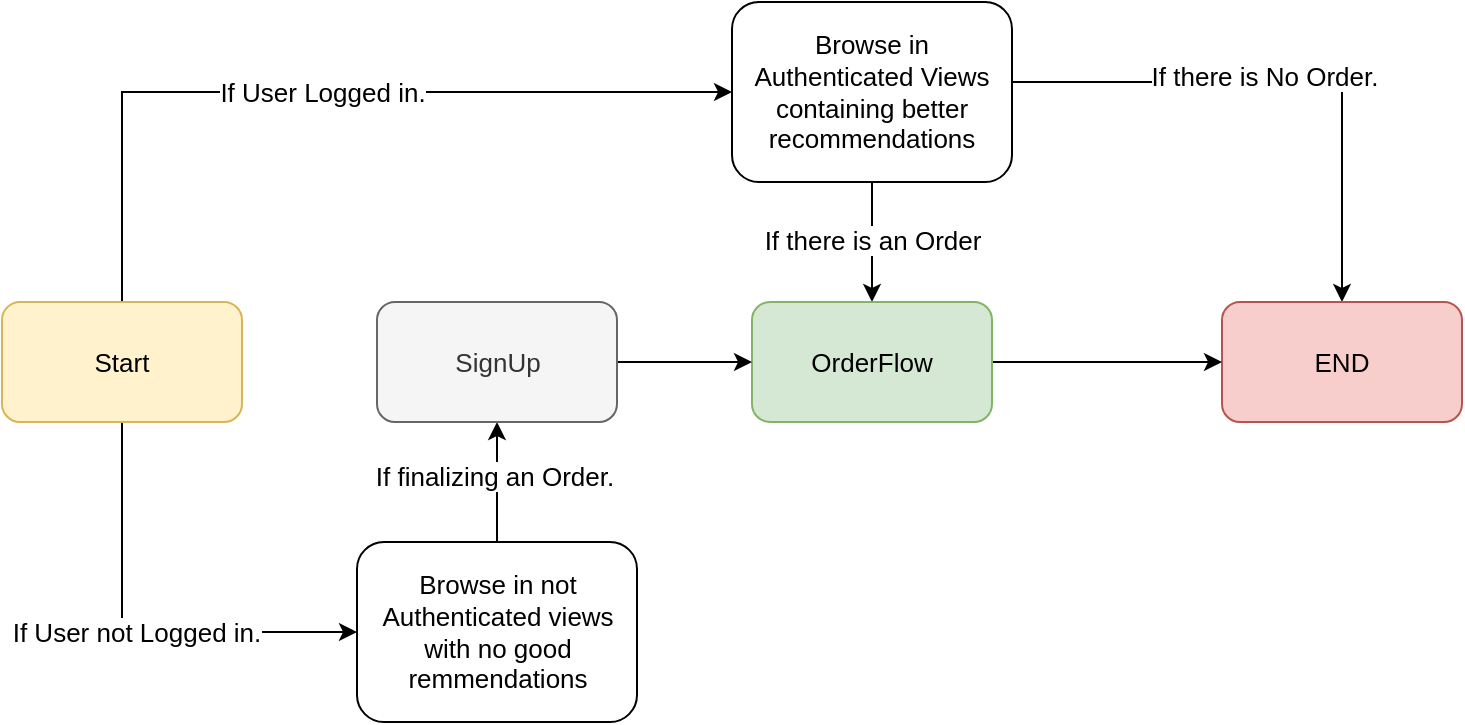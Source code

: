 <mxfile version="11.0.1" type="github"><diagram id="j-Lf8JdA0zAw9ZUyeIfx" name="Page-1"><mxGraphModel dx="946" dy="616" grid="1" gridSize="10" guides="1" tooltips="1" connect="1" arrows="1" fold="1" page="1" pageScale="1" pageWidth="850" pageHeight="1100" math="0" shadow="0"><root><mxCell id="0"/><mxCell id="1" parent="0"/><mxCell id="0iUkeMoJZqMELHWTto6I-3" value="If User Logged in." style="edgeStyle=orthogonalEdgeStyle;rounded=0;orthogonalLoop=1;jettySize=auto;html=1;fontSize=13;entryX=0;entryY=0.5;entryDx=0;entryDy=0;" edge="1" parent="1" source="0iUkeMoJZqMELHWTto6I-1" target="0iUkeMoJZqMELHWTto6I-2"><mxGeometry relative="1" as="geometry"><mxPoint x="390" y="95" as="targetPoint"/><Array as="points"><mxPoint x="110" y="95"/></Array></mxGeometry></mxCell><mxCell id="0iUkeMoJZqMELHWTto6I-15" value="If User not Logged in." style="edgeStyle=orthogonalEdgeStyle;rounded=0;orthogonalLoop=1;jettySize=auto;html=1;exitX=0.5;exitY=1;exitDx=0;exitDy=0;entryX=0;entryY=0.5;entryDx=0;entryDy=0;fontSize=13;" edge="1" parent="1" source="0iUkeMoJZqMELHWTto6I-1" target="0iUkeMoJZqMELHWTto6I-14"><mxGeometry relative="1" as="geometry"><Array as="points"><mxPoint x="110" y="365"/></Array></mxGeometry></mxCell><mxCell id="0iUkeMoJZqMELHWTto6I-1" value="Start" style="rounded=1;whiteSpace=wrap;html=1;fillColor=#fff2cc;strokeColor=#d6b656;fontSize=13;" vertex="1" parent="1"><mxGeometry x="50" y="200" width="120" height="60" as="geometry"/></mxCell><mxCell id="0iUkeMoJZqMELHWTto6I-11" style="edgeStyle=orthogonalEdgeStyle;rounded=0;orthogonalLoop=1;jettySize=auto;html=1;entryX=0.5;entryY=0;entryDx=0;entryDy=0;fontSize=13;" edge="1" parent="1" source="0iUkeMoJZqMELHWTto6I-2" target="0iUkeMoJZqMELHWTto6I-5"><mxGeometry relative="1" as="geometry"><Array as="points"><mxPoint x="720" y="90"/></Array></mxGeometry></mxCell><mxCell id="0iUkeMoJZqMELHWTto6I-16" value="If there is No Order." style="text;html=1;resizable=0;points=[];align=center;verticalAlign=middle;labelBackgroundColor=#ffffff;fontSize=13;" vertex="1" connectable="0" parent="0iUkeMoJZqMELHWTto6I-11"><mxGeometry x="-0.087" y="3" relative="1" as="geometry"><mxPoint as="offset"/></mxGeometry></mxCell><mxCell id="0iUkeMoJZqMELHWTto6I-19" style="edgeStyle=orthogonalEdgeStyle;rounded=0;orthogonalLoop=1;jettySize=auto;html=1;entryX=0.5;entryY=0;entryDx=0;entryDy=0;fontSize=13;" edge="1" parent="1" source="0iUkeMoJZqMELHWTto6I-2" target="0iUkeMoJZqMELHWTto6I-18"><mxGeometry relative="1" as="geometry"/></mxCell><mxCell id="0iUkeMoJZqMELHWTto6I-20" value="If there is an Order" style="text;html=1;resizable=0;points=[];align=center;verticalAlign=middle;labelBackgroundColor=#ffffff;fontSize=13;" vertex="1" connectable="0" parent="0iUkeMoJZqMELHWTto6I-19"><mxGeometry x="-0.057" relative="1" as="geometry"><mxPoint as="offset"/></mxGeometry></mxCell><mxCell id="0iUkeMoJZqMELHWTto6I-2" value="Browse in Authenticated Views containing better recommendations" style="rounded=1;whiteSpace=wrap;html=1;fontSize=13;" vertex="1" parent="1"><mxGeometry x="415" y="50" width="140" height="90" as="geometry"/></mxCell><mxCell id="0iUkeMoJZqMELHWTto6I-5" value="END" style="rounded=1;whiteSpace=wrap;html=1;fontSize=13;fillColor=#f8cecc;strokeColor=#b85450;" vertex="1" parent="1"><mxGeometry x="660" y="200" width="120" height="60" as="geometry"/></mxCell><mxCell id="0iUkeMoJZqMELHWTto6I-17" style="edgeStyle=orthogonalEdgeStyle;rounded=0;orthogonalLoop=1;jettySize=auto;html=1;fontSize=13;entryX=0.5;entryY=1;entryDx=0;entryDy=0;" edge="1" parent="1" source="0iUkeMoJZqMELHWTto6I-14" target="0iUkeMoJZqMELHWTto6I-24"><mxGeometry relative="1" as="geometry"><mxPoint x="280" y="280" as="targetPoint"/><Array as="points"/></mxGeometry></mxCell><mxCell id="0iUkeMoJZqMELHWTto6I-23" value="If finalizing an Order." style="text;html=1;resizable=0;points=[];align=center;verticalAlign=middle;labelBackgroundColor=#ffffff;fontSize=13;" vertex="1" connectable="0" parent="0iUkeMoJZqMELHWTto6I-17"><mxGeometry x="0.092" y="2" relative="1" as="geometry"><mxPoint as="offset"/></mxGeometry></mxCell><mxCell id="0iUkeMoJZqMELHWTto6I-14" value="Browse in not Authenticated views with no good remmendations" style="rounded=1;whiteSpace=wrap;html=1;fontSize=13;" vertex="1" parent="1"><mxGeometry x="227.5" y="320" width="140" height="90" as="geometry"/></mxCell><mxCell id="0iUkeMoJZqMELHWTto6I-21" style="edgeStyle=orthogonalEdgeStyle;rounded=0;orthogonalLoop=1;jettySize=auto;html=1;entryX=0;entryY=0.5;entryDx=0;entryDy=0;fontSize=13;" edge="1" parent="1" source="0iUkeMoJZqMELHWTto6I-18" target="0iUkeMoJZqMELHWTto6I-5"><mxGeometry relative="1" as="geometry"/></mxCell><mxCell id="0iUkeMoJZqMELHWTto6I-18" value="OrderFlow" style="rounded=1;whiteSpace=wrap;html=1;fillColor=#d5e8d4;strokeColor=#82b366;fontSize=13;" vertex="1" parent="1"><mxGeometry x="425" y="200" width="120" height="60" as="geometry"/></mxCell><mxCell id="0iUkeMoJZqMELHWTto6I-25" style="edgeStyle=orthogonalEdgeStyle;rounded=0;orthogonalLoop=1;jettySize=auto;html=1;entryX=0;entryY=0.5;entryDx=0;entryDy=0;fontSize=13;" edge="1" parent="1" source="0iUkeMoJZqMELHWTto6I-24" target="0iUkeMoJZqMELHWTto6I-18"><mxGeometry relative="1" as="geometry"/></mxCell><mxCell id="0iUkeMoJZqMELHWTto6I-24" value="SignUp" style="rounded=1;whiteSpace=wrap;html=1;fillColor=#f5f5f5;strokeColor=#666666;fontSize=13;fontColor=#333333;" vertex="1" parent="1"><mxGeometry x="237.5" y="200" width="120" height="60" as="geometry"/></mxCell></root></mxGraphModel></diagram></mxfile>